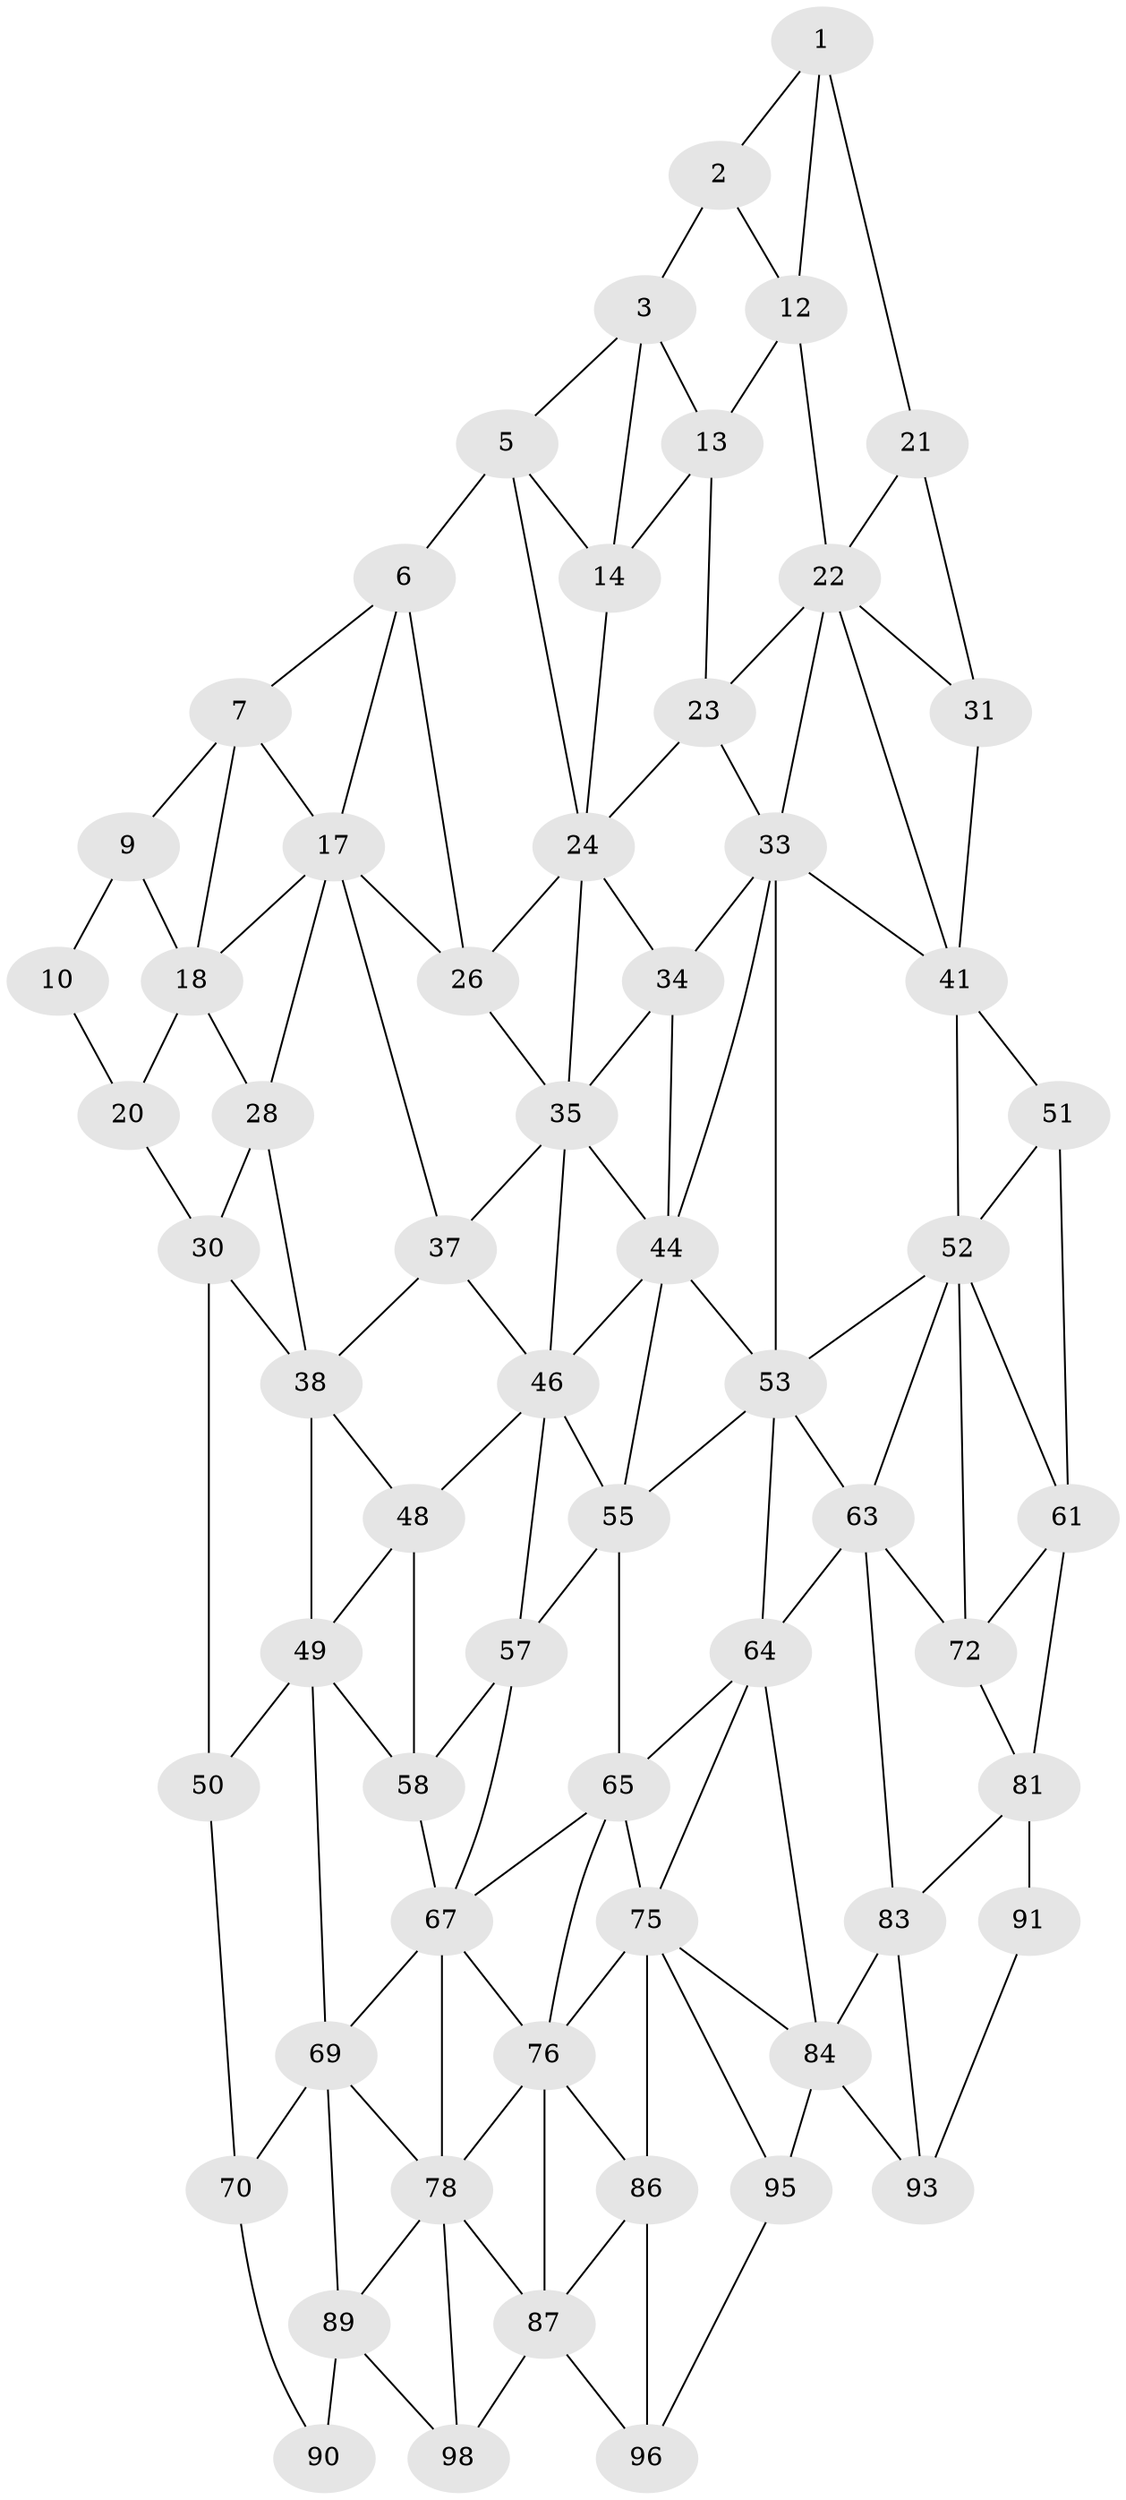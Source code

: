 // original degree distribution, {2: 0.04, 3: 0.32, 4: 0.64}
// Generated by graph-tools (version 1.1) at 2025/38/02/21/25 10:38:56]
// undirected, 62 vertices, 133 edges
graph export_dot {
graph [start="1"]
  node [color=gray90,style=filled];
  1 [super="+11"];
  2;
  3 [super="+4"];
  5 [super="+15"];
  6 [super="+16"];
  7 [super="+8"];
  9;
  10;
  12;
  13;
  14;
  17 [super="+27"];
  18 [super="+19"];
  20;
  21;
  22 [super="+32"];
  23;
  24 [super="+25"];
  26;
  28 [super="+29"];
  30 [super="+40"];
  31;
  33 [super="+43"];
  34;
  35 [super="+36"];
  37;
  38 [super="+39"];
  41 [super="+42"];
  44 [super="+45"];
  46 [super="+47"];
  48;
  49 [super="+59"];
  50 [super="+60"];
  51;
  52 [super="+62"];
  53 [super="+54"];
  55 [super="+56"];
  57;
  58;
  61 [super="+71"];
  63 [super="+73"];
  64 [super="+74"];
  65 [super="+66"];
  67 [super="+68"];
  69 [super="+79"];
  70 [super="+80"];
  72;
  75 [super="+85"];
  76 [super="+77"];
  78 [super="+88"];
  81 [super="+82"];
  83;
  84 [super="+94"];
  86;
  87 [super="+97"];
  89 [super="+99"];
  90 [super="+100"];
  91 [super="+92"];
  93;
  95;
  96;
  98;
  1 -- 2;
  1 -- 12;
  1 -- 21;
  2 -- 12;
  2 -- 3;
  3 -- 13;
  3 -- 5;
  3 -- 14;
  5 -- 6 [weight=2];
  5 -- 24;
  5 -- 14;
  6 -- 7;
  6 -- 17;
  6 -- 26;
  7 -- 17;
  7 -- 9;
  7 -- 18;
  9 -- 10;
  9 -- 18;
  10 -- 20;
  12 -- 22;
  12 -- 13;
  13 -- 23;
  13 -- 14;
  14 -- 24;
  17 -- 18;
  17 -- 26;
  17 -- 28;
  17 -- 37;
  18 -- 28 [weight=2];
  18 -- 20;
  20 -- 30;
  21 -- 31;
  21 -- 22;
  22 -- 23;
  22 -- 33;
  22 -- 41;
  22 -- 31;
  23 -- 33;
  23 -- 24;
  24 -- 34;
  24 -- 26;
  24 -- 35;
  26 -- 35;
  28 -- 38 [weight=2];
  28 -- 30;
  30 -- 38;
  30 -- 50;
  31 -- 41;
  33 -- 34;
  33 -- 44;
  33 -- 53;
  33 -- 41;
  34 -- 44;
  34 -- 35;
  35 -- 37;
  35 -- 46;
  35 -- 44;
  37 -- 38;
  37 -- 46;
  38 -- 48;
  38 -- 49;
  41 -- 51;
  41 -- 52;
  44 -- 53;
  44 -- 46;
  44 -- 55;
  46 -- 55;
  46 -- 48;
  46 -- 57;
  48 -- 58;
  48 -- 49;
  49 -- 50 [weight=2];
  49 -- 58;
  49 -- 69;
  50 -- 70;
  51 -- 61;
  51 -- 52;
  52 -- 53;
  52 -- 72;
  52 -- 61;
  52 -- 63;
  53 -- 63;
  53 -- 64;
  53 -- 55;
  55 -- 65 [weight=2];
  55 -- 57;
  57 -- 67;
  57 -- 58;
  58 -- 67;
  61 -- 72;
  61 -- 81;
  63 -- 64 [weight=2];
  63 -- 72;
  63 -- 83;
  64 -- 65;
  64 -- 75;
  64 -- 84;
  65 -- 75;
  65 -- 67;
  65 -- 76;
  67 -- 69;
  67 -- 78;
  67 -- 76;
  69 -- 70 [weight=2];
  69 -- 89;
  69 -- 78;
  70 -- 90;
  72 -- 81;
  75 -- 76;
  75 -- 84;
  75 -- 86;
  75 -- 95;
  76 -- 86;
  76 -- 78;
  76 -- 87;
  78 -- 89;
  78 -- 98;
  78 -- 87;
  81 -- 91 [weight=2];
  81 -- 83;
  83 -- 93;
  83 -- 84;
  84 -- 93;
  84 -- 95;
  86 -- 96;
  86 -- 87;
  87 -- 96;
  87 -- 98;
  89 -- 90 [weight=2];
  89 -- 98;
  91 -- 93;
  95 -- 96;
}
